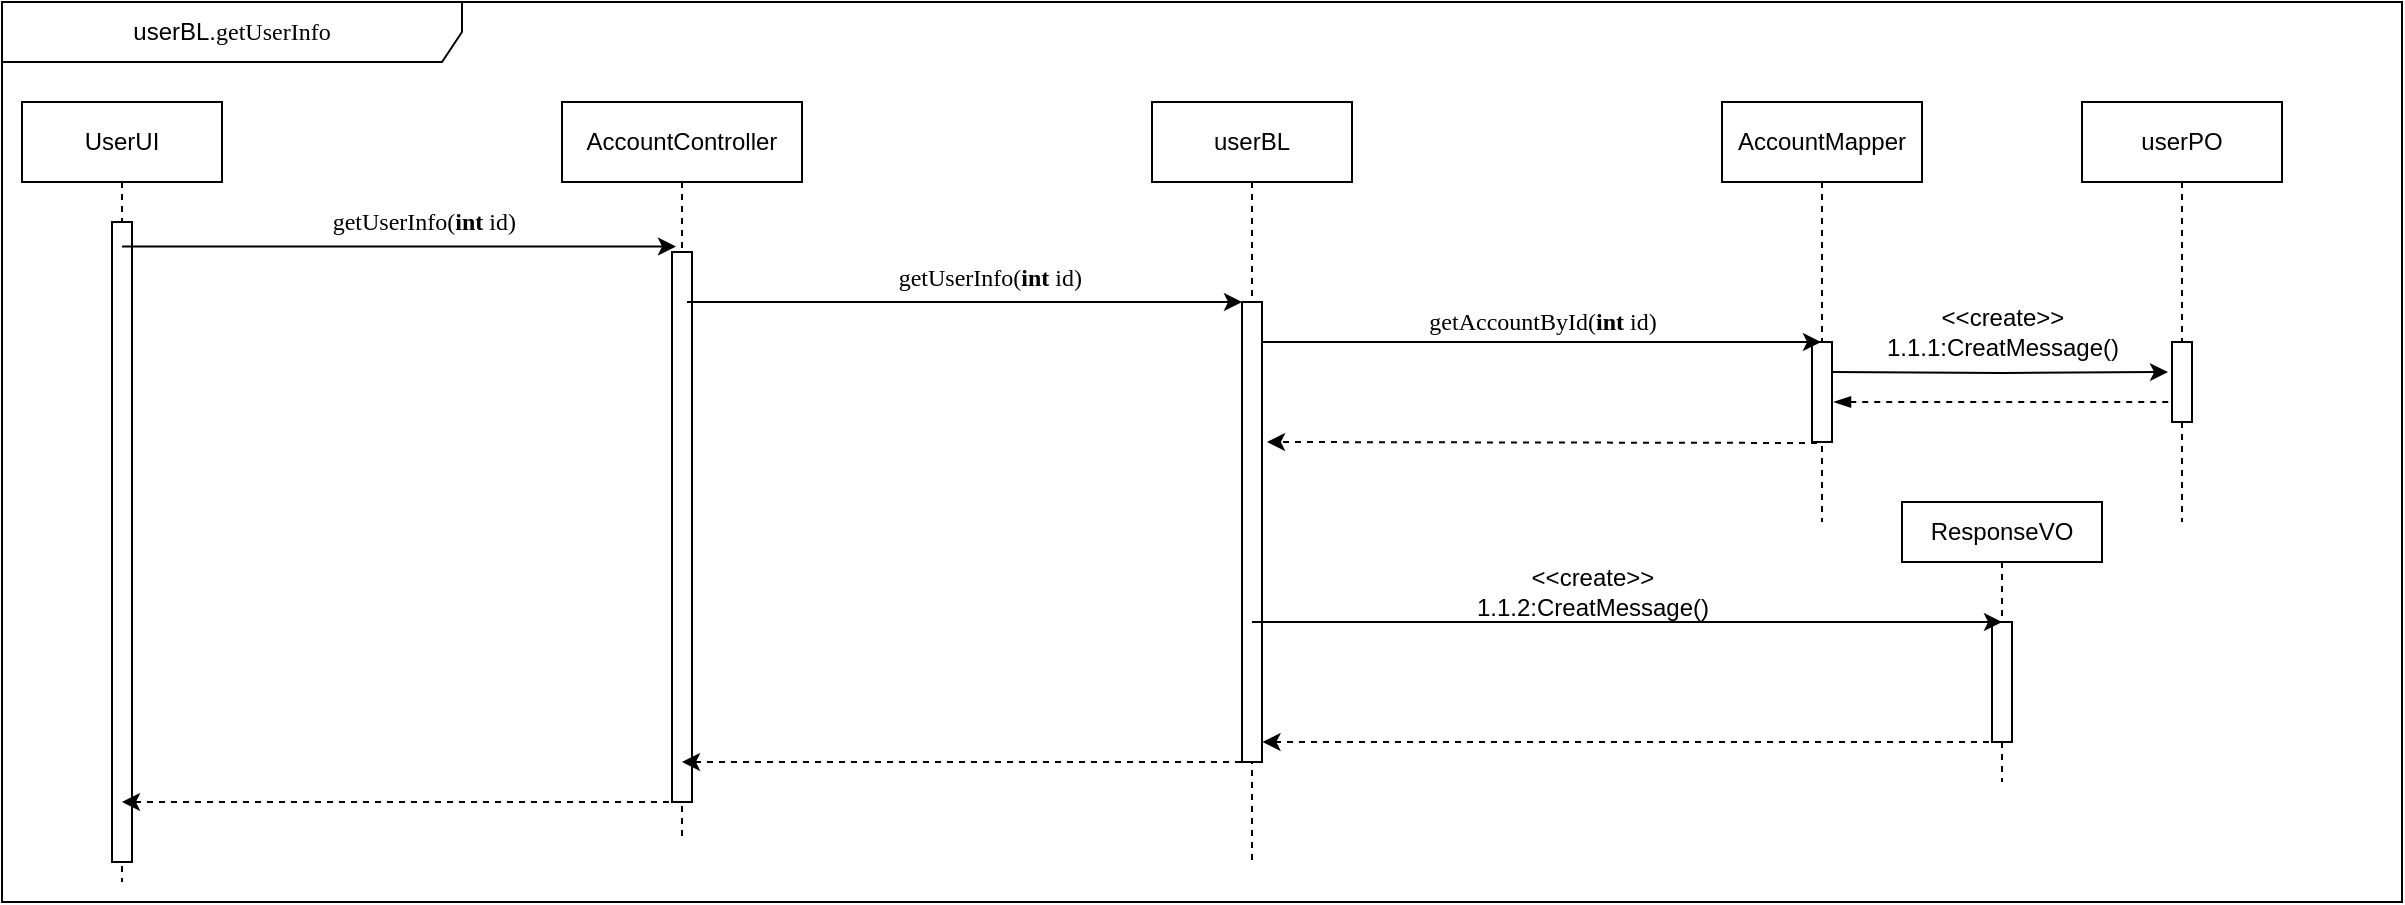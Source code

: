 <mxfile version="13.1.3" type="device"><diagram id="IK6v0A8cggUjsMmJ_jeH" name="第 1 页"><mxGraphModel dx="1298" dy="762" grid="1" gridSize="10" guides="1" tooltips="1" connect="1" arrows="1" fold="1" page="1" pageScale="1" pageWidth="1169" pageHeight="1654" math="0" shadow="0"><root><mxCell id="0"/><mxCell id="1" parent="0"/><mxCell id="jZvukRCiocEKF5469Hh3-51" value="userBL.&lt;font face=&quot;menlo&quot;&gt;&lt;span style=&quot;background-color: rgb(255 , 255 , 255)&quot;&gt;getUserInfo&lt;/span&gt;&lt;/font&gt;" style="shape=umlFrame;whiteSpace=wrap;html=1;labelBackgroundColor=none;width=230;height=30;" parent="1" vertex="1"><mxGeometry x="10" y="60" width="1200" height="450" as="geometry"/></mxCell><mxCell id="jZvukRCiocEKF5469Hh3-1" value="UserUI" style="shape=umlLifeline;perimeter=lifelinePerimeter;whiteSpace=wrap;html=1;container=1;collapsible=0;recursiveResize=0;outlineConnect=0;" parent="1" vertex="1"><mxGeometry x="20" y="110" width="100" height="390" as="geometry"/></mxCell><mxCell id="jZvukRCiocEKF5469Hh3-5" value="" style="html=1;points=[];perimeter=orthogonalPerimeter;" parent="jZvukRCiocEKF5469Hh3-1" vertex="1"><mxGeometry x="45" y="60" width="10" height="320" as="geometry"/></mxCell><mxCell id="jZvukRCiocEKF5469Hh3-2" value="AccountController" style="shape=umlLifeline;perimeter=lifelinePerimeter;whiteSpace=wrap;html=1;container=1;collapsible=0;recursiveResize=0;outlineConnect=0;" parent="1" vertex="1"><mxGeometry x="290" y="110" width="120" height="370" as="geometry"/></mxCell><mxCell id="jZvukRCiocEKF5469Hh3-6" value="" style="html=1;points=[];perimeter=orthogonalPerimeter;" parent="jZvukRCiocEKF5469Hh3-2" vertex="1"><mxGeometry x="55" y="75" width="10" height="275" as="geometry"/></mxCell><mxCell id="jZvukRCiocEKF5469Hh3-3" value="userBL" style="shape=umlLifeline;perimeter=lifelinePerimeter;whiteSpace=wrap;html=1;container=1;collapsible=0;recursiveResize=0;outlineConnect=0;" parent="1" vertex="1"><mxGeometry x="585" y="110" width="100" height="380" as="geometry"/></mxCell><mxCell id="jZvukRCiocEKF5469Hh3-7" value="" style="html=1;points=[];perimeter=orthogonalPerimeter;" parent="jZvukRCiocEKF5469Hh3-3" vertex="1"><mxGeometry x="45" y="100" width="10" height="230" as="geometry"/></mxCell><mxCell id="jZvukRCiocEKF5469Hh3-4" value="AccountMapper" style="shape=umlLifeline;perimeter=lifelinePerimeter;whiteSpace=wrap;html=1;container=1;collapsible=0;recursiveResize=0;outlineConnect=0;" parent="1" vertex="1"><mxGeometry x="870" y="110" width="100" height="210" as="geometry"/></mxCell><mxCell id="jZvukRCiocEKF5469Hh3-8" value="" style="html=1;points=[];perimeter=orthogonalPerimeter;" parent="jZvukRCiocEKF5469Hh3-4" vertex="1"><mxGeometry x="45" y="120" width="10" height="50" as="geometry"/></mxCell><mxCell id="jZvukRCiocEKF5469Hh3-11" value="" style="endArrow=classic;html=1;dashed=1;" parent="1" source="jZvukRCiocEKF5469Hh3-2" target="jZvukRCiocEKF5469Hh3-1" edge="1"><mxGeometry width="50" height="50" relative="1" as="geometry"><mxPoint x="160" y="385" as="sourcePoint"/><mxPoint x="70" y="385" as="targetPoint"/><Array as="points"><mxPoint x="200" y="460"/></Array></mxGeometry></mxCell><mxCell id="jZvukRCiocEKF5469Hh3-10" value="" style="endArrow=classic;html=1;entryX=0.2;entryY=-0.01;entryDx=0;entryDy=0;entryPerimeter=0;" parent="1" source="jZvukRCiocEKF5469Hh3-1" target="jZvukRCiocEKF5469Hh3-6" edge="1"><mxGeometry width="50" height="50" relative="1" as="geometry"><mxPoint x="225" y="185" as="sourcePoint"/><mxPoint x="340" y="185" as="targetPoint"/></mxGeometry></mxCell><mxCell id="jZvukRCiocEKF5469Hh3-12" value="&lt;div style=&quot;text-align: justify ; font-size: 12px&quot;&gt;&lt;pre style=&quot;font-family: &amp;#34;menlo&amp;#34; ; font-size: 12px&quot;&gt;&lt;pre style=&quot;font-family: &amp;#34;menlo&amp;#34; ; font-size: 12px&quot;&gt;&lt;pre style=&quot;font-family: &amp;#34;menlo&amp;#34; ; font-size: 12px&quot;&gt;&lt;pre style=&quot;font-family: &amp;#34;menlo&amp;#34; ; font-size: 9pt&quot;&gt;getUserInfo(&lt;span style=&quot;font-weight: bold&quot;&gt;int&lt;/span&gt;&lt;span style=&quot;color: rgb(0 , 0 , 128) ; font-weight: bold&quot;&gt; &lt;/span&gt;id) &lt;/pre&gt;&lt;/pre&gt;&lt;/pre&gt;&lt;/pre&gt;&lt;/div&gt;" style="text;html=1;align=right;verticalAlign=middle;resizable=0;points=[];labelBackgroundColor=none;fontSize=12;" parent="jZvukRCiocEKF5469Hh3-10" vertex="1" connectable="0"><mxGeometry x="-0.496" y="10" relative="1" as="geometry"><mxPoint x="130.5" y="-2.25" as="offset"/></mxGeometry></mxCell><mxCell id="jZvukRCiocEKF5469Hh3-17" value="" style="endArrow=classic;html=1;entryX=0.2;entryY=-0.01;entryDx=0;entryDy=0;entryPerimeter=0;" parent="1" edge="1"><mxGeometry width="50" height="50" relative="1" as="geometry"><mxPoint x="352.5" y="210" as="sourcePoint"/><mxPoint x="630" y="210" as="targetPoint"/></mxGeometry></mxCell><mxCell id="jZvukRCiocEKF5469Hh3-19" value="" style="endArrow=classic;html=1;dashed=1;" parent="1" edge="1"><mxGeometry width="50" height="50" relative="1" as="geometry"><mxPoint x="629.5" y="440" as="sourcePoint"/><mxPoint x="350" y="440" as="targetPoint"/></mxGeometry></mxCell><mxCell id="jZvukRCiocEKF5469Hh3-20" value="" style="endArrow=classic;html=1;" parent="1" target="jZvukRCiocEKF5469Hh3-4" edge="1"><mxGeometry width="50" height="50" relative="1" as="geometry"><mxPoint x="640" y="230" as="sourcePoint"/><mxPoint x="870" y="230" as="targetPoint"/></mxGeometry></mxCell><mxCell id="jZvukRCiocEKF5469Hh3-21" value="" style="endArrow=classic;html=1;dashed=1;" parent="1" edge="1"><mxGeometry width="50" height="50" relative="1" as="geometry"><mxPoint x="917.5" y="280.5" as="sourcePoint"/><mxPoint x="642.5" y="280" as="targetPoint"/></mxGeometry></mxCell><mxCell id="jZvukRCiocEKF5469Hh3-23" value="&lt;pre style=&quot;background-color: rgb(255 , 255 , 255) ; font-family: &amp;#34;menlo&amp;#34; ; font-size: 9pt&quot;&gt;&lt;pre style=&quot;font-family: &amp;#34;menlo&amp;#34; ; font-size: 9pt&quot;&gt;&lt;pre style=&quot;font-family: &amp;#34;menlo&amp;#34; ; font-size: 9pt&quot;&gt;&lt;pre style=&quot;font-family: &amp;#34;menlo&amp;#34; ; font-size: 9pt&quot;&gt;getAccountById(&lt;span style=&quot;font-weight: bold&quot;&gt;int&lt;/span&gt;&lt;span style=&quot;color: #000080 ; font-weight: bold&quot;&gt; &lt;/span&gt;id)&lt;/pre&gt;&lt;/pre&gt;&lt;/pre&gt;&lt;/pre&gt;" style="text;html=1;align=center;verticalAlign=middle;resizable=0;points=[];autosize=1;" parent="1" vertex="1"><mxGeometry x="695" y="200" width="170" height="40" as="geometry"/></mxCell><mxCell id="jZvukRCiocEKF5469Hh3-46" value="ResponseVO" style="shape=umlLifeline;perimeter=lifelinePerimeter;whiteSpace=wrap;html=1;container=1;collapsible=0;recursiveResize=0;outlineConnect=0;size=30;" parent="1" vertex="1"><mxGeometry x="960" y="310" width="100" height="140" as="geometry"/></mxCell><mxCell id="jZvukRCiocEKF5469Hh3-47" value="" style="html=1;points=[];perimeter=orthogonalPerimeter;" parent="jZvukRCiocEKF5469Hh3-46" vertex="1"><mxGeometry x="45" y="60" width="10" height="60" as="geometry"/></mxCell><mxCell id="jZvukRCiocEKF5469Hh3-48" value="" style="endArrow=classic;html=1;" parent="1" source="jZvukRCiocEKF5469Hh3-3" edge="1"><mxGeometry width="50" height="50" relative="1" as="geometry"><mxPoint x="670" y="370" as="sourcePoint"/><mxPoint x="1010" y="370" as="targetPoint"/></mxGeometry></mxCell><mxCell id="jZvukRCiocEKF5469Hh3-49" value="&lt;span style=&quot;color: rgba(0 , 0 , 0 , 0) ; font-family: monospace ; font-size: 0px ; background-color: rgb(248 , 249 , 250)&quot;&gt;%3CmxGraphModel%3E%3Croot%3E%3CmxCell%20id%3D%220%22%2F%3E%3CmxCell%20id%3D%221%22%20parent%3D%220%22%2F%3E%3CmxCell%20id%3D%222%22%20value%3D%22%22%20style%3D%22endArrow%3Dclassic%3Bhtml%3D1%3Bdashed%3D1%3B%22%20edge%3D%221%22%20parent%3D%221%22%3E%3CmxGeometry%20width%3D%2250%22%20height%3D%2250%22%20relative%3D%221%22%20as%3D%22geometry%22%3E%3CmxPoint%20x%3D%22919.75%22%20y%3D%22380%22%20as%3D%22sourcePoint%22%2F%3E%3CmxPoint%20x%3D%22640.25%22%20y%3D%22380%22%20as%3D%22targetPoint%22%2F%3E%3C%2FmxGeometry%3E%3C%2FmxCell%3E%3C%2Froot%3E%3C%2FmxGraphModel%3E&lt;/span&gt;" style="endArrow=classic;html=1;dashed=1;" parent="1" source="jZvukRCiocEKF5469Hh3-46" edge="1"><mxGeometry width="50" height="50" relative="1" as="geometry"><mxPoint x="919.75" y="430" as="sourcePoint"/><mxPoint x="640.25" y="430" as="targetPoint"/></mxGeometry></mxCell><mxCell id="jZvukRCiocEKF5469Hh3-50" value="&amp;lt;&amp;lt;create&amp;gt;&amp;gt;&lt;br&gt;1.1.2:CreatMessage()" style="text;html=1;align=center;verticalAlign=middle;resizable=0;points=[];autosize=1;" parent="1" vertex="1"><mxGeometry x="740" y="340" width="130" height="30" as="geometry"/></mxCell><mxCell id="0tcw-2-L3ecABs_5iUpQ-1" value="&lt;div style=&quot;text-align: justify&quot;&gt;&lt;/div&gt;&lt;pre style=&quot;font-family: &amp;#34;menlo&amp;#34; ; font-size: 9pt&quot;&gt;&lt;pre style=&quot;font-family: &amp;#34;menlo&amp;#34; ; font-size: 9pt&quot;&gt;&lt;pre style=&quot;font-family: &amp;#34;menlo&amp;#34; ; font-size: 9pt&quot;&gt;&lt;pre style=&quot;background-color: rgb(255 , 255 , 255) ; font-family: &amp;#34;menlo&amp;#34; ; font-size: 9pt&quot;&gt;getUserInfo(&lt;span style=&quot;font-weight: bold&quot;&gt;int&lt;/span&gt;&lt;span style=&quot;color: #000080 ; font-weight: bold&quot;&gt; &lt;/span&gt;id)&lt;/pre&gt;&lt;/pre&gt;&lt;/pre&gt;&lt;/pre&gt;" style="text;html=1;align=right;verticalAlign=middle;resizable=0;points=[];labelBackgroundColor=none;" parent="1" vertex="1" connectable="0"><mxGeometry x="350" y="200" as="geometry"><mxPoint x="200.5" y="-2.25" as="offset"/></mxGeometry></mxCell><mxCell id="ep7EXKzI7BXmX7guFsFO-1" value="userPO" style="shape=umlLifeline;perimeter=lifelinePerimeter;whiteSpace=wrap;html=1;container=1;collapsible=0;recursiveResize=0;outlineConnect=0;" vertex="1" parent="1"><mxGeometry x="1050" y="110" width="100" height="210" as="geometry"/></mxCell><mxCell id="ep7EXKzI7BXmX7guFsFO-2" value="" style="html=1;points=[];perimeter=orthogonalPerimeter;" vertex="1" parent="ep7EXKzI7BXmX7guFsFO-1"><mxGeometry x="45" y="120" width="10" height="40" as="geometry"/></mxCell><mxCell id="ep7EXKzI7BXmX7guFsFO-4" style="edgeStyle=orthogonalEdgeStyle;rounded=0;orthogonalLoop=1;jettySize=auto;html=1;entryX=-0.2;entryY=0.375;entryDx=0;entryDy=0;entryPerimeter=0;" edge="1" parent="1" target="ep7EXKzI7BXmX7guFsFO-2"><mxGeometry relative="1" as="geometry"><mxPoint x="925" y="245" as="sourcePoint"/><mxPoint x="1090" y="245" as="targetPoint"/></mxGeometry></mxCell><mxCell id="ep7EXKzI7BXmX7guFsFO-5" value="&amp;lt;&amp;lt;create&amp;gt;&amp;gt;&lt;br&gt;1.1.1:CreatMessage()" style="text;html=1;align=center;verticalAlign=middle;resizable=0;points=[];autosize=1;" vertex="1" parent="1"><mxGeometry x="945" y="210" width="130" height="30" as="geometry"/></mxCell><mxCell id="ep7EXKzI7BXmX7guFsFO-6" style="edgeStyle=orthogonalEdgeStyle;rounded=0;orthogonalLoop=1;jettySize=auto;html=1;entryX=-0.2;entryY=0.375;entryDx=0;entryDy=0;entryPerimeter=0;endArrow=none;endFill=0;startArrow=blockThin;startFill=1;dashed=1;" edge="1" parent="1"><mxGeometry relative="1" as="geometry"><mxPoint x="926" y="260" as="sourcePoint"/><mxPoint x="1094" y="260" as="targetPoint"/></mxGeometry></mxCell></root></mxGraphModel></diagram></mxfile>